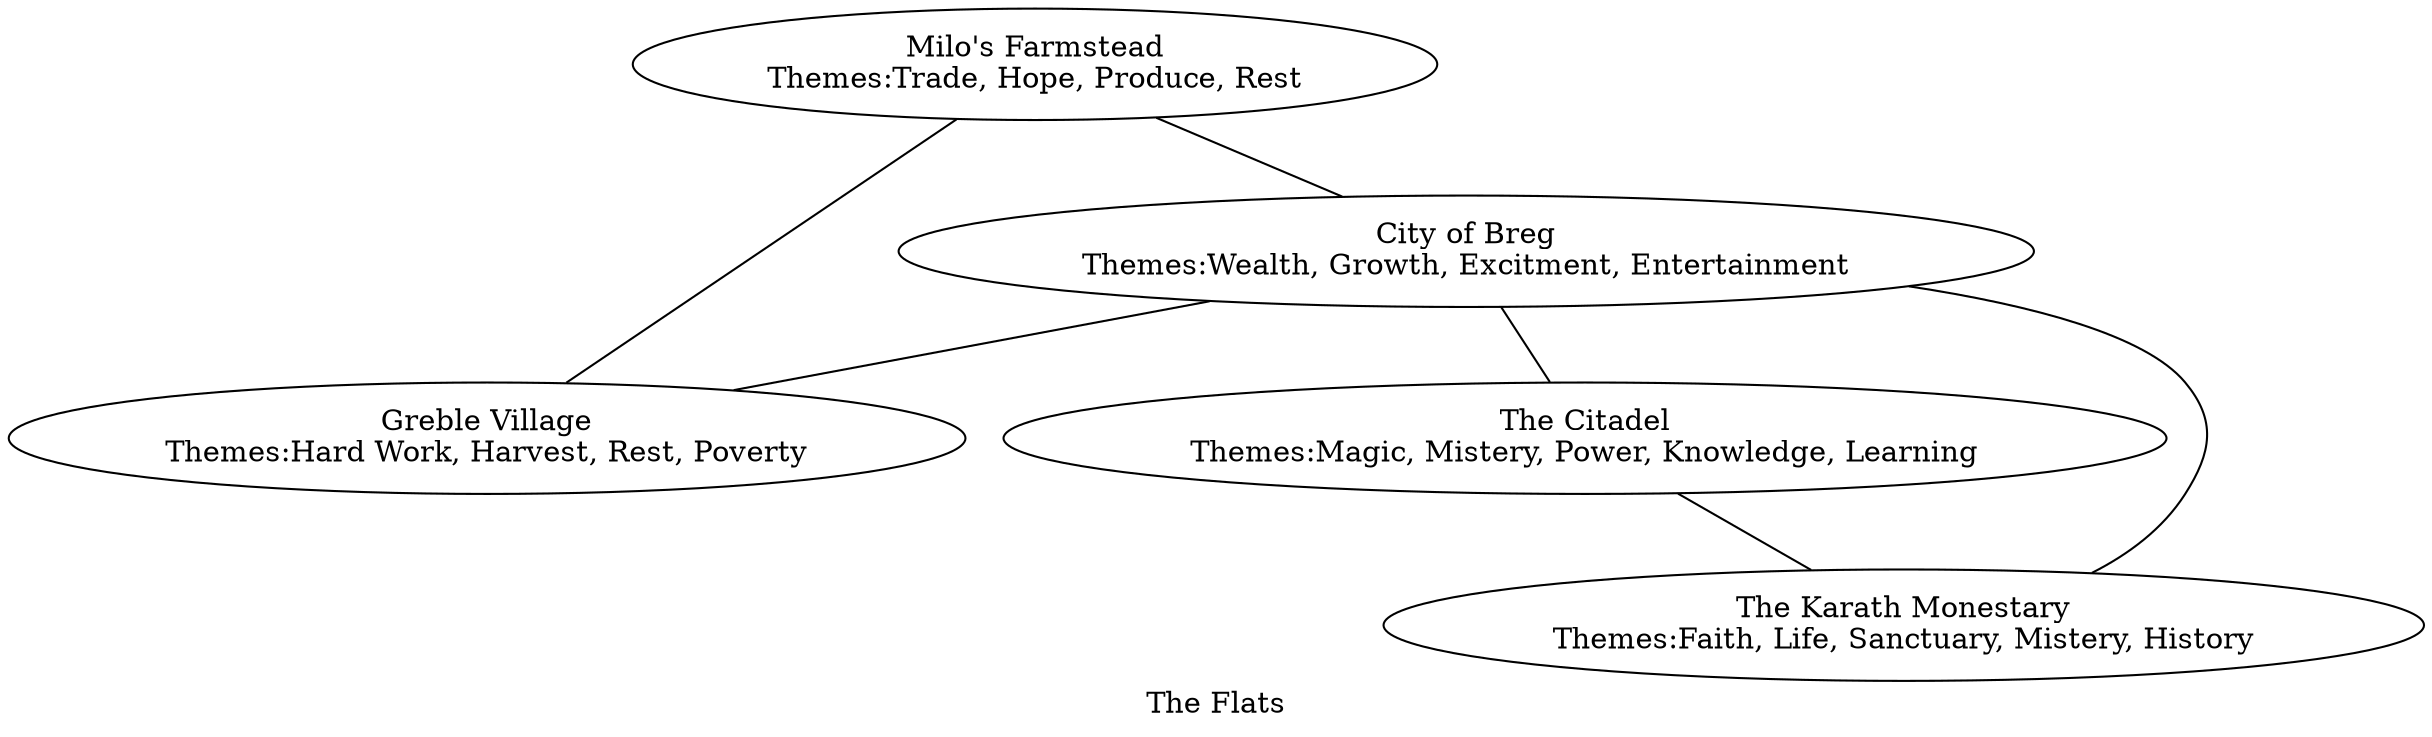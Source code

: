 // The Flats Map
digraph "The Flats" {
	label="The Flats"
	"Milo's Farmstead" [label="Milo's Farmstead
Themes:Trade, Hope, Produce, Rest" href="Milo's Farmstead_map.html"]
	"Milo's Farmstead" -> "City of Breg" [dir=none]
	"Milo's Farmstead" -> "Greble Village" [dir=none]
	"City of Breg" [label="City of Breg
Themes:Wealth, Growth, Excitment, Entertainment" href="City of Breg_map.html"]
	"City of Breg" -> "The Citadel" [dir=none]
	"City of Breg" -> "The Karath Monestary" [dir=none]
	"City of Breg" -> "Greble Village" [dir=none]
	"The Citadel" [label="The Citadel
Themes:Magic, Mistery, Power, Knowledge, Learning" href="The Citadel_map.html"]
	"The Citadel" -> "The Karath Monestary" [dir=none]
	"The Karath Monestary" [label="The Karath Monestary
Themes:Faith, Life, Sanctuary, Mistery, History" href="The Karath Monestary_map.html"]
	"Greble Village" [label="Greble Village
Themes:Hard Work, Harvest, Rest, Poverty" href="Greble Village_map.html"]
}
